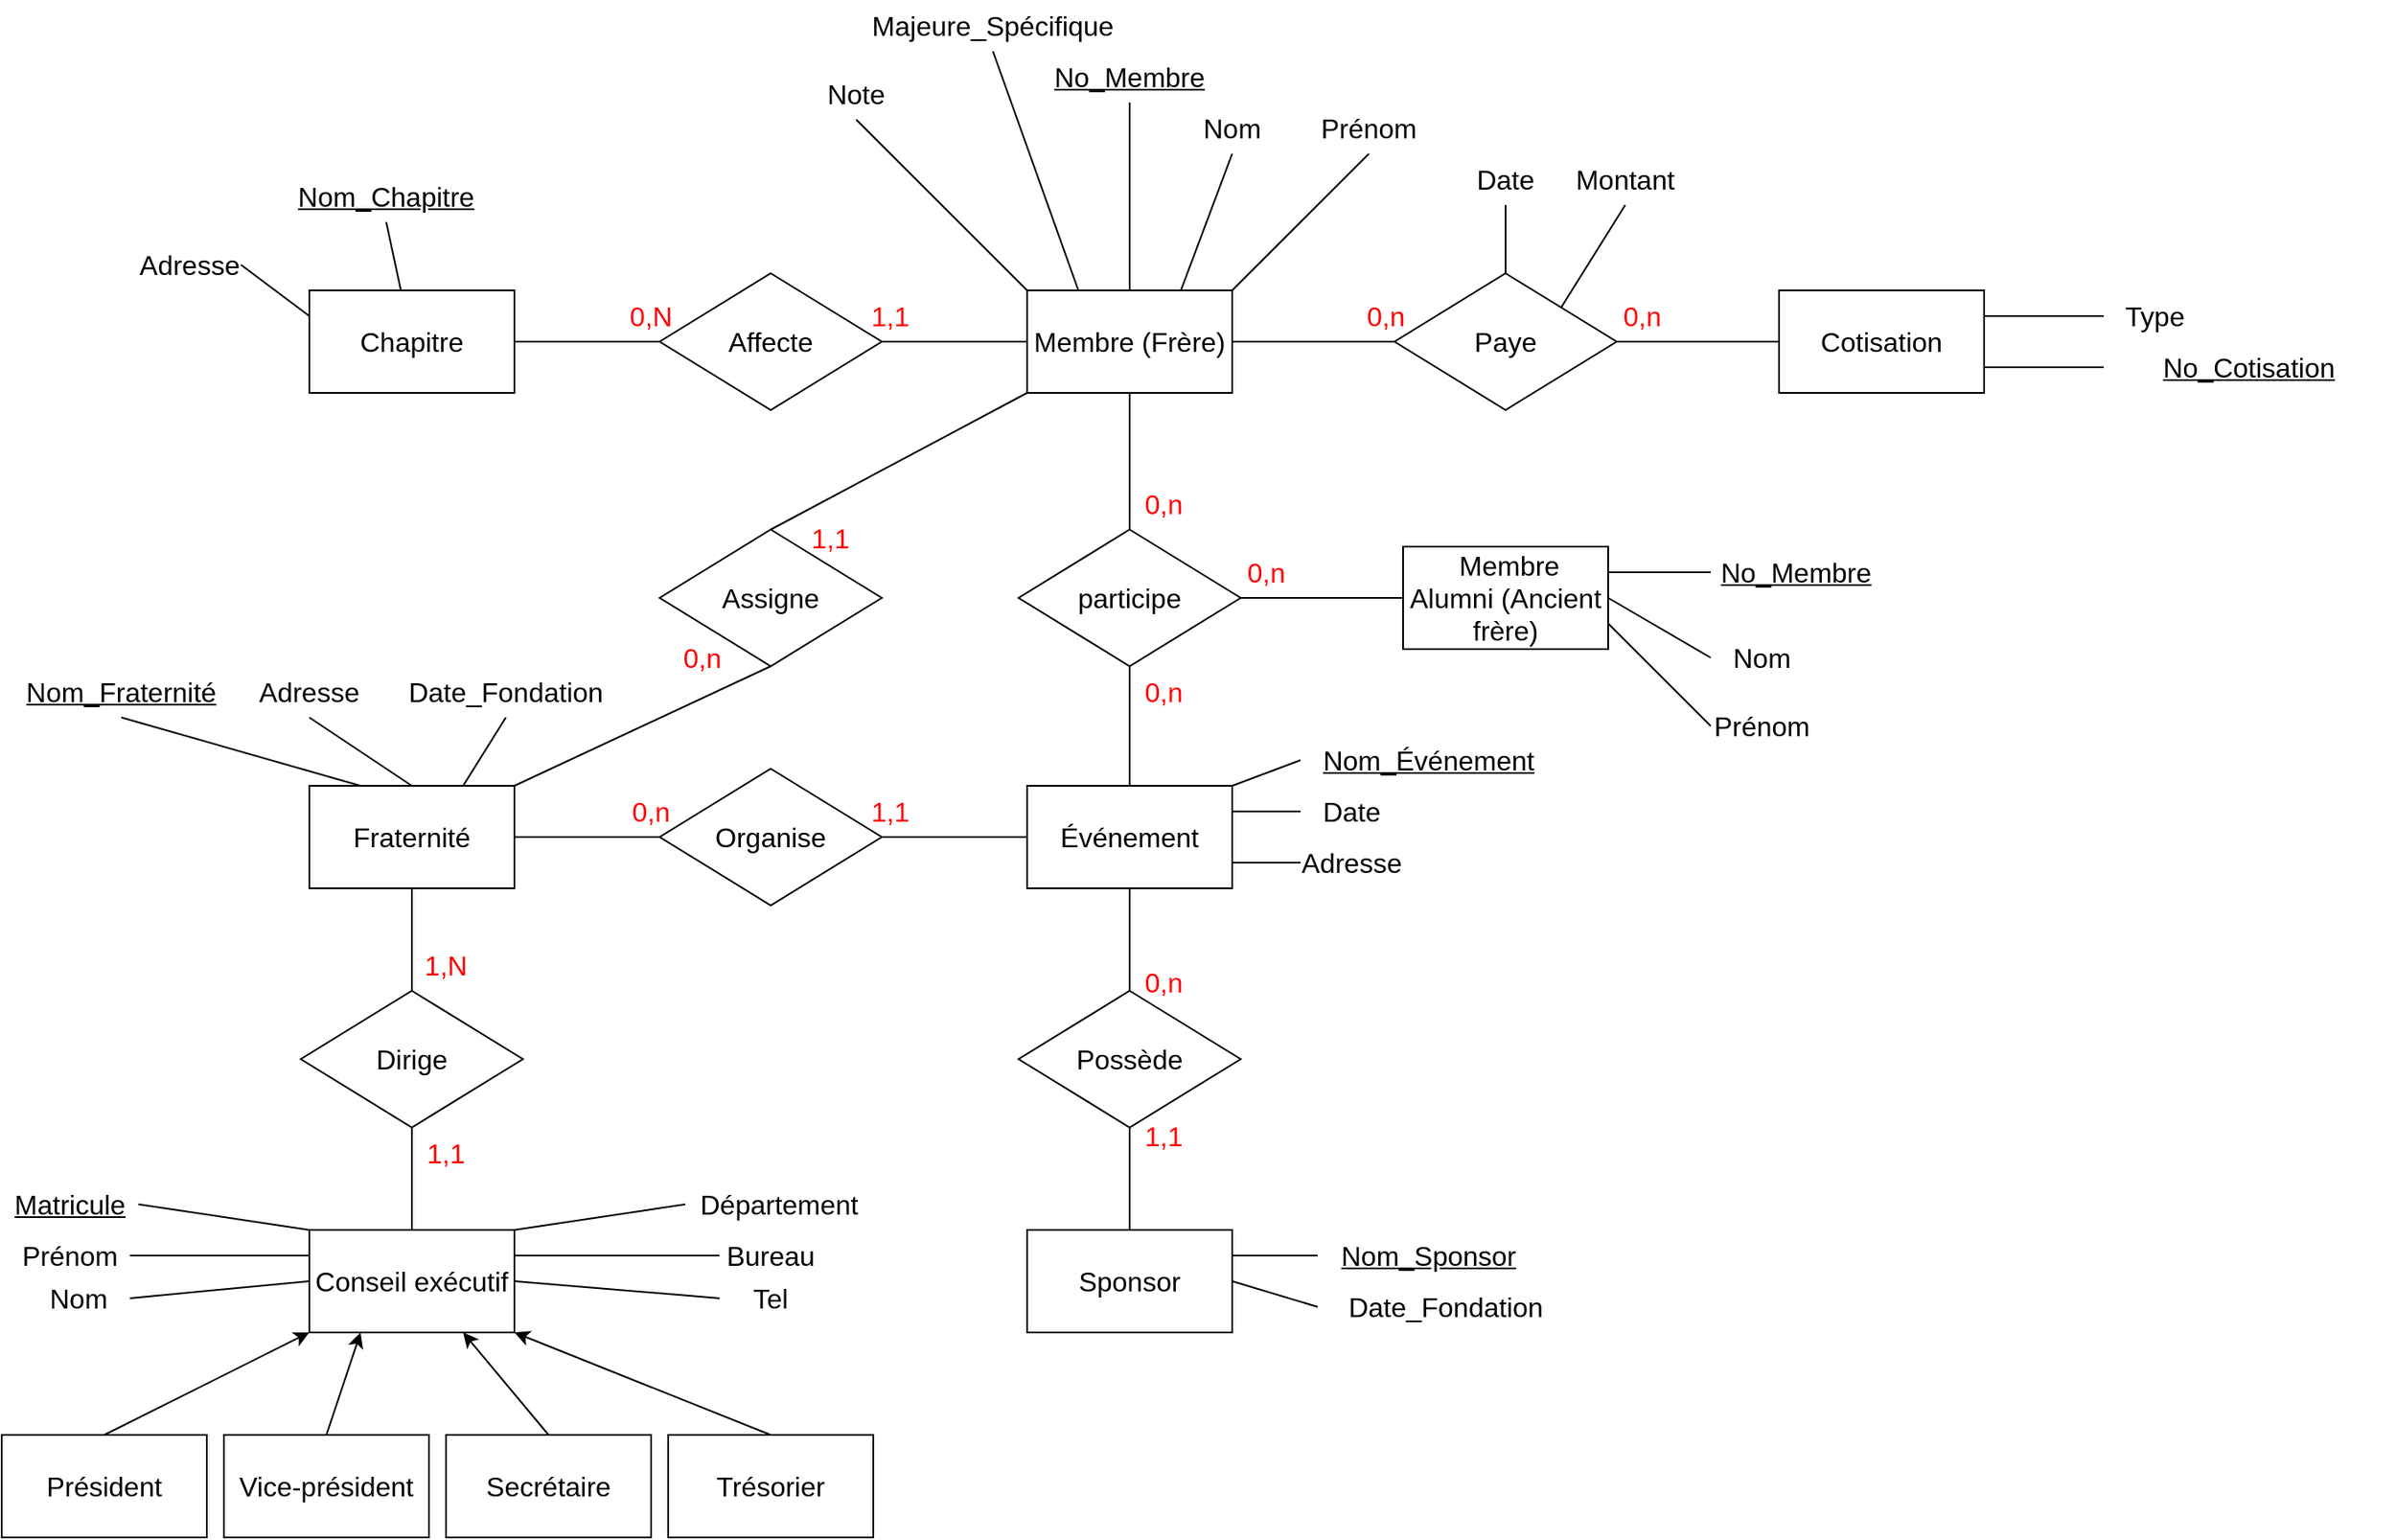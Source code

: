 <mxfile version="20.8.18" type="device"><diagram name="Page-1" id="v4g9vDA-5rgaDQs7GahN"><mxGraphModel dx="2250" dy="1757" grid="1" gridSize="10" guides="1" tooltips="1" connect="1" arrows="1" fold="1" page="1" pageScale="1" pageWidth="850" pageHeight="1100" math="0" shadow="0"><root><mxCell id="0"/><mxCell id="1" parent="0"/><mxCell id="2kBTxu0Meia4Q1Nm3gSJ-1" value="&lt;font style=&quot;font-size: 16px;&quot;&gt;Fraternité&lt;/font&gt;" style="rounded=0;whiteSpace=wrap;html=1;" parent="1" vertex="1"><mxGeometry x="150" y="250" width="120" height="60" as="geometry"/></mxCell><mxCell id="OoWHbzewXP988DlkV1PL-4" value="Conseil exécutif" style="rounded=0;whiteSpace=wrap;html=1;fontSize=16;" parent="1" vertex="1"><mxGeometry x="150" y="510" width="120" height="60" as="geometry"/></mxCell><mxCell id="OoWHbzewXP988DlkV1PL-5" value="Trésorier" style="rounded=0;whiteSpace=wrap;html=1;fontSize=16;" parent="1" vertex="1"><mxGeometry x="360" y="630" width="120" height="60" as="geometry"/></mxCell><mxCell id="OoWHbzewXP988DlkV1PL-6" value="Secrétaire" style="rounded=0;whiteSpace=wrap;html=1;fontSize=16;" parent="1" vertex="1"><mxGeometry x="230" y="630" width="120" height="60" as="geometry"/></mxCell><mxCell id="OoWHbzewXP988DlkV1PL-7" value="Vice-président" style="rounded=0;whiteSpace=wrap;html=1;fontSize=16;" parent="1" vertex="1"><mxGeometry x="100" y="630" width="120" height="60" as="geometry"/></mxCell><mxCell id="OoWHbzewXP988DlkV1PL-8" value="Président" style="rounded=0;whiteSpace=wrap;html=1;fontSize=16;" parent="1" vertex="1"><mxGeometry x="-30" y="630" width="120" height="60" as="geometry"/></mxCell><mxCell id="OoWHbzewXP988DlkV1PL-9" value="Chapitre" style="rounded=0;whiteSpace=wrap;html=1;fontSize=16;" parent="1" vertex="1"><mxGeometry x="150" y="-40" width="120" height="60" as="geometry"/></mxCell><mxCell id="OoWHbzewXP988DlkV1PL-10" value="Événement" style="rounded=0;whiteSpace=wrap;html=1;fontSize=16;" parent="1" vertex="1"><mxGeometry x="570" y="250" width="120" height="60" as="geometry"/></mxCell><mxCell id="OoWHbzewXP988DlkV1PL-11" value="Sponsor" style="rounded=0;whiteSpace=wrap;html=1;fontSize=16;" parent="1" vertex="1"><mxGeometry x="570" y="510" width="120" height="60" as="geometry"/></mxCell><mxCell id="OoWHbzewXP988DlkV1PL-12" value="Membre (Frère)" style="rounded=0;whiteSpace=wrap;html=1;fontSize=16;" parent="1" vertex="1"><mxGeometry x="570" y="-40" width="120" height="60" as="geometry"/></mxCell><mxCell id="OoWHbzewXP988DlkV1PL-13" value="&amp;nbsp;Membre&lt;br&gt;Alumni (Ancient frère)" style="rounded=0;whiteSpace=wrap;html=1;fontSize=16;" parent="1" vertex="1"><mxGeometry x="790" y="110" width="120" height="60" as="geometry"/></mxCell><mxCell id="OoWHbzewXP988DlkV1PL-14" value="Organise" style="rhombus;whiteSpace=wrap;html=1;fontSize=16;" parent="1" vertex="1"><mxGeometry x="355" y="240" width="130" height="80" as="geometry"/></mxCell><mxCell id="OoWHbzewXP988DlkV1PL-16" value="" style="endArrow=none;html=1;rounded=0;fontSize=16;exitX=1;exitY=0.5;exitDx=0;exitDy=0;entryX=0;entryY=0.5;entryDx=0;entryDy=0;" parent="1" source="2kBTxu0Meia4Q1Nm3gSJ-1" target="OoWHbzewXP988DlkV1PL-14" edge="1"><mxGeometry width="50" height="50" relative="1" as="geometry"><mxPoint x="400" y="390" as="sourcePoint"/><mxPoint x="450" y="340" as="targetPoint"/></mxGeometry></mxCell><mxCell id="OoWHbzewXP988DlkV1PL-17" value="" style="endArrow=none;html=1;rounded=0;fontSize=16;entryX=0;entryY=0.5;entryDx=0;entryDy=0;exitX=1;exitY=0.5;exitDx=0;exitDy=0;" parent="1" source="OoWHbzewXP988DlkV1PL-14" target="OoWHbzewXP988DlkV1PL-10" edge="1"><mxGeometry width="50" height="50" relative="1" as="geometry"><mxPoint x="400" y="390" as="sourcePoint"/><mxPoint x="450" y="340" as="targetPoint"/></mxGeometry></mxCell><mxCell id="OoWHbzewXP988DlkV1PL-18" value="participe" style="rhombus;whiteSpace=wrap;html=1;fontSize=16;" parent="1" vertex="1"><mxGeometry x="565" y="100" width="130" height="80" as="geometry"/></mxCell><mxCell id="OoWHbzewXP988DlkV1PL-19" value="" style="endArrow=none;html=1;rounded=0;fontSize=16;exitX=0.5;exitY=0;exitDx=0;exitDy=0;entryX=0.5;entryY=1;entryDx=0;entryDy=0;" parent="1" source="OoWHbzewXP988DlkV1PL-10" target="OoWHbzewXP988DlkV1PL-18" edge="1"><mxGeometry width="50" height="50" relative="1" as="geometry"><mxPoint x="400" y="190" as="sourcePoint"/><mxPoint x="450" y="140" as="targetPoint"/></mxGeometry></mxCell><mxCell id="OoWHbzewXP988DlkV1PL-20" value="" style="endArrow=none;html=1;rounded=0;fontSize=16;exitX=0.5;exitY=0;exitDx=0;exitDy=0;entryX=0.5;entryY=1;entryDx=0;entryDy=0;" parent="1" source="OoWHbzewXP988DlkV1PL-18" target="OoWHbzewXP988DlkV1PL-12" edge="1"><mxGeometry width="50" height="50" relative="1" as="geometry"><mxPoint x="400" y="190" as="sourcePoint"/><mxPoint x="450" y="140" as="targetPoint"/></mxGeometry></mxCell><mxCell id="OoWHbzewXP988DlkV1PL-21" value="" style="endArrow=none;html=1;rounded=0;fontSize=16;entryX=0;entryY=0.5;entryDx=0;entryDy=0;exitX=1;exitY=0.5;exitDx=0;exitDy=0;" parent="1" source="OoWHbzewXP988DlkV1PL-18" target="OoWHbzewXP988DlkV1PL-13" edge="1"><mxGeometry width="50" height="50" relative="1" as="geometry"><mxPoint x="400" y="180" as="sourcePoint"/><mxPoint x="450" y="130" as="targetPoint"/></mxGeometry></mxCell><mxCell id="OoWHbzewXP988DlkV1PL-22" value="Dirige" style="rhombus;whiteSpace=wrap;html=1;fontSize=16;" parent="1" vertex="1"><mxGeometry x="145" y="370" width="130" height="80" as="geometry"/></mxCell><mxCell id="OoWHbzewXP988DlkV1PL-23" value="" style="endArrow=none;html=1;rounded=0;fontSize=16;entryX=0.5;entryY=1;entryDx=0;entryDy=0;exitX=0.5;exitY=0;exitDx=0;exitDy=0;" parent="1" source="OoWHbzewXP988DlkV1PL-22" target="2kBTxu0Meia4Q1Nm3gSJ-1" edge="1"><mxGeometry width="50" height="50" relative="1" as="geometry"><mxPoint x="400" y="480" as="sourcePoint"/><mxPoint x="450" y="430" as="targetPoint"/></mxGeometry></mxCell><mxCell id="OoWHbzewXP988DlkV1PL-24" value="" style="endArrow=none;html=1;rounded=0;fontSize=16;entryX=0.5;entryY=1;entryDx=0;entryDy=0;exitX=0.5;exitY=0;exitDx=0;exitDy=0;" parent="1" source="OoWHbzewXP988DlkV1PL-4" target="OoWHbzewXP988DlkV1PL-22" edge="1"><mxGeometry width="50" height="50" relative="1" as="geometry"><mxPoint x="400" y="480" as="sourcePoint"/><mxPoint x="450" y="430" as="targetPoint"/></mxGeometry></mxCell><mxCell id="OoWHbzewXP988DlkV1PL-25" value="" style="endArrow=classic;html=1;rounded=0;fontSize=16;exitX=0.5;exitY=0;exitDx=0;exitDy=0;entryX=0;entryY=1;entryDx=0;entryDy=0;" parent="1" source="OoWHbzewXP988DlkV1PL-8" target="OoWHbzewXP988DlkV1PL-4" edge="1"><mxGeometry width="50" height="50" relative="1" as="geometry"><mxPoint x="400" y="680" as="sourcePoint"/><mxPoint x="450" y="630" as="targetPoint"/></mxGeometry></mxCell><mxCell id="OoWHbzewXP988DlkV1PL-26" value="" style="endArrow=classic;html=1;rounded=0;fontSize=16;exitX=0.5;exitY=0;exitDx=0;exitDy=0;entryX=0.25;entryY=1;entryDx=0;entryDy=0;" parent="1" source="OoWHbzewXP988DlkV1PL-7" target="OoWHbzewXP988DlkV1PL-4" edge="1"><mxGeometry width="50" height="50" relative="1" as="geometry"><mxPoint x="400" y="680" as="sourcePoint"/><mxPoint x="450" y="630" as="targetPoint"/></mxGeometry></mxCell><mxCell id="OoWHbzewXP988DlkV1PL-27" value="" style="endArrow=classic;html=1;rounded=0;fontSize=16;exitX=0.5;exitY=0;exitDx=0;exitDy=0;entryX=0.75;entryY=1;entryDx=0;entryDy=0;" parent="1" source="OoWHbzewXP988DlkV1PL-6" target="OoWHbzewXP988DlkV1PL-4" edge="1"><mxGeometry width="50" height="50" relative="1" as="geometry"><mxPoint x="400" y="680" as="sourcePoint"/><mxPoint x="450" y="630" as="targetPoint"/></mxGeometry></mxCell><mxCell id="OoWHbzewXP988DlkV1PL-28" value="" style="endArrow=classic;html=1;rounded=0;fontSize=16;exitX=0.5;exitY=0;exitDx=0;exitDy=0;entryX=1;entryY=1;entryDx=0;entryDy=0;" parent="1" source="OoWHbzewXP988DlkV1PL-5" target="OoWHbzewXP988DlkV1PL-4" edge="1"><mxGeometry width="50" height="50" relative="1" as="geometry"><mxPoint x="400" y="680" as="sourcePoint"/><mxPoint x="450" y="630" as="targetPoint"/></mxGeometry></mxCell><mxCell id="OoWHbzewXP988DlkV1PL-29" value="Affecte" style="rhombus;whiteSpace=wrap;html=1;fontSize=16;" parent="1" vertex="1"><mxGeometry x="355" y="-50" width="130" height="80" as="geometry"/></mxCell><mxCell id="OoWHbzewXP988DlkV1PL-30" value="" style="endArrow=none;html=1;rounded=0;fontSize=16;exitX=1;exitY=0.5;exitDx=0;exitDy=0;entryX=0;entryY=0.5;entryDx=0;entryDy=0;" parent="1" source="OoWHbzewXP988DlkV1PL-9" target="OoWHbzewXP988DlkV1PL-29" edge="1"><mxGeometry width="50" height="50" relative="1" as="geometry"><mxPoint x="400" y="180" as="sourcePoint"/><mxPoint x="450" y="130" as="targetPoint"/></mxGeometry></mxCell><mxCell id="OoWHbzewXP988DlkV1PL-31" value="" style="endArrow=none;html=1;rounded=0;fontSize=16;entryX=0;entryY=0.5;entryDx=0;entryDy=0;exitX=1;exitY=0.5;exitDx=0;exitDy=0;" parent="1" source="OoWHbzewXP988DlkV1PL-29" target="OoWHbzewXP988DlkV1PL-12" edge="1"><mxGeometry width="50" height="50" relative="1" as="geometry"><mxPoint x="400" y="180" as="sourcePoint"/><mxPoint x="450" y="130" as="targetPoint"/></mxGeometry></mxCell><mxCell id="OoWHbzewXP988DlkV1PL-32" value="Possède" style="rhombus;whiteSpace=wrap;html=1;fontSize=16;" parent="1" vertex="1"><mxGeometry x="565" y="370" width="130" height="80" as="geometry"/></mxCell><mxCell id="OoWHbzewXP988DlkV1PL-33" value="Paye" style="rhombus;whiteSpace=wrap;html=1;fontSize=16;" parent="1" vertex="1"><mxGeometry x="785" y="-50" width="130" height="80" as="geometry"/></mxCell><mxCell id="OoWHbzewXP988DlkV1PL-34" value="Cotisation" style="rounded=0;whiteSpace=wrap;html=1;fontSize=16;" parent="1" vertex="1"><mxGeometry x="1010" y="-40" width="120" height="60" as="geometry"/></mxCell><mxCell id="OoWHbzewXP988DlkV1PL-35" value="" style="endArrow=none;html=1;rounded=0;fontSize=16;entryX=1;entryY=0.5;entryDx=0;entryDy=0;exitX=0;exitY=0.5;exitDx=0;exitDy=0;" parent="1" source="OoWHbzewXP988DlkV1PL-33" target="OoWHbzewXP988DlkV1PL-12" edge="1"><mxGeometry width="50" height="50" relative="1" as="geometry"><mxPoint x="710" y="280" as="sourcePoint"/><mxPoint x="760" y="230" as="targetPoint"/></mxGeometry></mxCell><mxCell id="OoWHbzewXP988DlkV1PL-36" value="" style="endArrow=none;html=1;rounded=0;fontSize=16;entryX=0;entryY=0.5;entryDx=0;entryDy=0;exitX=1;exitY=0.5;exitDx=0;exitDy=0;" parent="1" source="OoWHbzewXP988DlkV1PL-33" target="OoWHbzewXP988DlkV1PL-34" edge="1"><mxGeometry width="50" height="50" relative="1" as="geometry"><mxPoint x="710" y="280" as="sourcePoint"/><mxPoint x="760" y="230" as="targetPoint"/></mxGeometry></mxCell><mxCell id="OoWHbzewXP988DlkV1PL-38" value="" style="endArrow=none;html=1;rounded=0;fontSize=16;exitX=0;exitY=1;exitDx=0;exitDy=0;entryX=0.5;entryY=0;entryDx=0;entryDy=0;" parent="1" source="OoWHbzewXP988DlkV1PL-12" target="OoWHbzewXP988DlkV1PL-39" edge="1"><mxGeometry width="50" height="50" relative="1" as="geometry"><mxPoint x="710" y="280" as="sourcePoint"/><mxPoint x="760" y="230" as="targetPoint"/></mxGeometry></mxCell><mxCell id="OoWHbzewXP988DlkV1PL-39" value="Assigne" style="rhombus;whiteSpace=wrap;html=1;fontSize=16;" parent="1" vertex="1"><mxGeometry x="355" y="100" width="130" height="80" as="geometry"/></mxCell><mxCell id="OoWHbzewXP988DlkV1PL-40" value="" style="endArrow=none;html=1;rounded=0;fontSize=16;exitX=1;exitY=0;exitDx=0;exitDy=0;entryX=0.5;entryY=1;entryDx=0;entryDy=0;" parent="1" source="2kBTxu0Meia4Q1Nm3gSJ-1" target="OoWHbzewXP988DlkV1PL-39" edge="1"><mxGeometry width="50" height="50" relative="1" as="geometry"><mxPoint x="710" y="280" as="sourcePoint"/><mxPoint x="760" y="230" as="targetPoint"/></mxGeometry></mxCell><mxCell id="OoWHbzewXP988DlkV1PL-42" value="" style="endArrow=none;html=1;rounded=0;fontSize=16;exitX=0.5;exitY=1;exitDx=0;exitDy=0;entryX=0.25;entryY=0;entryDx=0;entryDy=0;" parent="1" source="OoWHbzewXP988DlkV1PL-43" target="OoWHbzewXP988DlkV1PL-12" edge="1"><mxGeometry width="50" height="50" relative="1" as="geometry"><mxPoint x="260" y="140" as="sourcePoint"/><mxPoint x="360" y="140" as="targetPoint"/></mxGeometry></mxCell><mxCell id="OoWHbzewXP988DlkV1PL-43" value="Majeure_Spécifique" style="text;html=1;strokeColor=none;fillColor=none;align=center;verticalAlign=middle;whiteSpace=wrap;rounded=0;fontSize=16;" parent="1" vertex="1"><mxGeometry x="470" y="-210" width="160" height="30" as="geometry"/></mxCell><mxCell id="OoWHbzewXP988DlkV1PL-45" value="" style="endArrow=none;html=1;rounded=0;fontSize=16;entryX=0.5;entryY=1;entryDx=0;entryDy=0;exitX=0.5;exitY=0;exitDx=0;exitDy=0;" parent="1" source="OoWHbzewXP988DlkV1PL-32" target="OoWHbzewXP988DlkV1PL-10" edge="1"><mxGeometry width="50" height="50" relative="1" as="geometry"><mxPoint x="700" y="400" as="sourcePoint"/><mxPoint x="750" y="350" as="targetPoint"/></mxGeometry></mxCell><mxCell id="OoWHbzewXP988DlkV1PL-46" value="" style="endArrow=none;html=1;rounded=0;fontSize=16;entryX=0.5;entryY=1;entryDx=0;entryDy=0;exitX=0.5;exitY=0;exitDx=0;exitDy=0;" parent="1" source="OoWHbzewXP988DlkV1PL-11" target="OoWHbzewXP988DlkV1PL-32" edge="1"><mxGeometry width="50" height="50" relative="1" as="geometry"><mxPoint x="700" y="400" as="sourcePoint"/><mxPoint x="750" y="350" as="targetPoint"/></mxGeometry></mxCell><mxCell id="f_CAxd_Y71q6hcwjyuH1-4" value="Note" style="text;html=1;strokeColor=none;fillColor=none;align=center;verticalAlign=middle;whiteSpace=wrap;rounded=0;fontSize=16;" parent="1" vertex="1"><mxGeometry x="380" y="-170" width="180" height="30" as="geometry"/></mxCell><mxCell id="f_CAxd_Y71q6hcwjyuH1-5" value="" style="endArrow=none;html=1;rounded=0;fontSize=16;exitX=0.5;exitY=1;exitDx=0;exitDy=0;entryX=0;entryY=0;entryDx=0;entryDy=0;" parent="1" source="f_CAxd_Y71q6hcwjyuH1-4" target="OoWHbzewXP988DlkV1PL-12" edge="1"><mxGeometry width="50" height="50" relative="1" as="geometry"><mxPoint x="680" y="120" as="sourcePoint"/><mxPoint x="530" y="-90" as="targetPoint"/></mxGeometry></mxCell><mxCell id="f_CAxd_Y71q6hcwjyuH1-6" value="&lt;font color=&quot;#ff0000&quot;&gt;0,n&lt;/font&gt;" style="text;html=1;strokeColor=none;fillColor=none;align=center;verticalAlign=middle;whiteSpace=wrap;rounded=0;fontSize=16;" parent="1" vertex="1"><mxGeometry x="320" y="250" width="60" height="30" as="geometry"/></mxCell><mxCell id="f_CAxd_Y71q6hcwjyuH1-7" value="&lt;font color=&quot;#ff0000&quot;&gt;1,1&lt;/font&gt;" style="text;html=1;strokeColor=none;fillColor=none;align=center;verticalAlign=middle;whiteSpace=wrap;rounded=0;fontSize=16;" parent="1" vertex="1"><mxGeometry x="460" y="250" width="60" height="30" as="geometry"/></mxCell><mxCell id="f_CAxd_Y71q6hcwjyuH1-9" value="&lt;font color=&quot;#ff0000&quot;&gt;0,n&lt;/font&gt;" style="text;html=1;strokeColor=none;fillColor=none;align=center;verticalAlign=middle;whiteSpace=wrap;rounded=0;fontSize=16;" parent="1" vertex="1"><mxGeometry x="350" y="160" width="60" height="30" as="geometry"/></mxCell><mxCell id="f_CAxd_Y71q6hcwjyuH1-10" value="&lt;font color=&quot;#ff0000&quot;&gt;1,1&lt;/font&gt;" style="text;html=1;strokeColor=none;fillColor=none;align=center;verticalAlign=middle;whiteSpace=wrap;rounded=0;fontSize=16;" parent="1" vertex="1"><mxGeometry x="425" y="90" width="60" height="30" as="geometry"/></mxCell><mxCell id="f_CAxd_Y71q6hcwjyuH1-11" value="&lt;font color=&quot;#ff0000&quot;&gt;0,N&lt;/font&gt;" style="text;html=1;strokeColor=none;fillColor=none;align=center;verticalAlign=middle;whiteSpace=wrap;rounded=0;fontSize=16;" parent="1" vertex="1"><mxGeometry x="320" y="-40" width="60" height="30" as="geometry"/></mxCell><mxCell id="f_CAxd_Y71q6hcwjyuH1-12" value="&lt;font color=&quot;#ff0000&quot;&gt;1,1&lt;/font&gt;" style="text;html=1;strokeColor=none;fillColor=none;align=center;verticalAlign=middle;whiteSpace=wrap;rounded=0;fontSize=16;" parent="1" vertex="1"><mxGeometry x="460" y="-40" width="60" height="30" as="geometry"/></mxCell><mxCell id="f_CAxd_Y71q6hcwjyuH1-15" value="&lt;font color=&quot;#ff0000&quot;&gt;1,N&lt;/font&gt;" style="text;html=1;strokeColor=none;fillColor=none;align=center;verticalAlign=middle;whiteSpace=wrap;rounded=0;fontSize=16;" parent="1" vertex="1"><mxGeometry x="200" y="340" width="60" height="30" as="geometry"/></mxCell><mxCell id="f_CAxd_Y71q6hcwjyuH1-16" value="&lt;font color=&quot;#ff0000&quot;&gt;0,n&lt;/font&gt;" style="text;html=1;strokeColor=none;fillColor=none;align=center;verticalAlign=middle;whiteSpace=wrap;rounded=0;fontSize=16;" parent="1" vertex="1"><mxGeometry x="620" y="350" width="60" height="30" as="geometry"/></mxCell><mxCell id="f_CAxd_Y71q6hcwjyuH1-17" value="&lt;font color=&quot;#ff0000&quot;&gt;1,1&lt;/font&gt;" style="text;html=1;strokeColor=none;fillColor=none;align=center;verticalAlign=middle;whiteSpace=wrap;rounded=0;fontSize=16;" parent="1" vertex="1"><mxGeometry x="620" y="440" width="60" height="30" as="geometry"/></mxCell><mxCell id="f_CAxd_Y71q6hcwjyuH1-18" value="&lt;font color=&quot;#ff0000&quot;&gt;0,n&lt;/font&gt;" style="text;html=1;strokeColor=none;fillColor=none;align=center;verticalAlign=middle;whiteSpace=wrap;rounded=0;fontSize=16;" parent="1" vertex="1"><mxGeometry x="620" y="70" width="60" height="30" as="geometry"/></mxCell><mxCell id="f_CAxd_Y71q6hcwjyuH1-19" value="&lt;font color=&quot;#ff0000&quot;&gt;0,n&lt;/font&gt;" style="text;html=1;strokeColor=none;fillColor=none;align=center;verticalAlign=middle;whiteSpace=wrap;rounded=0;fontSize=16;" parent="1" vertex="1"><mxGeometry x="620" y="180" width="60" height="30" as="geometry"/></mxCell><mxCell id="f_CAxd_Y71q6hcwjyuH1-20" value="&lt;font color=&quot;#ff0000&quot;&gt;0,n&lt;/font&gt;" style="text;html=1;strokeColor=none;fillColor=none;align=center;verticalAlign=middle;whiteSpace=wrap;rounded=0;fontSize=16;" parent="1" vertex="1"><mxGeometry x="680" y="110" width="60" height="30" as="geometry"/></mxCell><mxCell id="f_CAxd_Y71q6hcwjyuH1-22" value="&lt;font color=&quot;#ff0000&quot;&gt;0,n&lt;/font&gt;" style="text;html=1;strokeColor=none;fillColor=none;align=center;verticalAlign=middle;whiteSpace=wrap;rounded=0;fontSize=16;" parent="1" vertex="1"><mxGeometry x="750" y="-40" width="60" height="30" as="geometry"/></mxCell><mxCell id="f_CAxd_Y71q6hcwjyuH1-23" value="&lt;font color=&quot;#ff0000&quot;&gt;0,n&lt;/font&gt;" style="text;html=1;strokeColor=none;fillColor=none;align=center;verticalAlign=middle;whiteSpace=wrap;rounded=0;fontSize=16;" parent="1" vertex="1"><mxGeometry x="900" y="-40" width="60" height="30" as="geometry"/></mxCell><mxCell id="f_CAxd_Y71q6hcwjyuH1-26" value="&lt;font color=&quot;#ff0000&quot;&gt;1,1&lt;/font&gt;" style="text;html=1;strokeColor=none;fillColor=none;align=center;verticalAlign=middle;whiteSpace=wrap;rounded=0;fontSize=16;" parent="1" vertex="1"><mxGeometry x="200" y="450" width="60" height="30" as="geometry"/></mxCell><mxCell id="f_CAxd_Y71q6hcwjyuH1-27" value="&lt;font color=&quot;#000000&quot;&gt;&lt;u&gt;No_Membre&lt;/u&gt;&lt;/font&gt;" style="text;html=1;strokeColor=none;fillColor=none;align=center;verticalAlign=middle;whiteSpace=wrap;rounded=0;fontSize=16;fontColor=#FF0000;" parent="1" vertex="1"><mxGeometry x="600" y="-180" width="60" height="30" as="geometry"/></mxCell><mxCell id="f_CAxd_Y71q6hcwjyuH1-28" value="&lt;font color=&quot;#000000&quot;&gt;&lt;u&gt;No_Membre&lt;/u&gt;&lt;/font&gt;" style="text;html=1;strokeColor=none;fillColor=none;align=center;verticalAlign=middle;whiteSpace=wrap;rounded=0;fontSize=16;fontColor=#FF0000;" parent="1" vertex="1"><mxGeometry x="970" y="110" width="100" height="30" as="geometry"/></mxCell><mxCell id="f_CAxd_Y71q6hcwjyuH1-30" value="&lt;font color=&quot;#000000&quot;&gt;Nom&lt;/font&gt;" style="text;html=1;strokeColor=none;fillColor=none;align=center;verticalAlign=middle;whiteSpace=wrap;rounded=0;fontSize=16;fontColor=#FF0000;" parent="1" vertex="1"><mxGeometry x="660" y="-150" width="60" height="30" as="geometry"/></mxCell><mxCell id="f_CAxd_Y71q6hcwjyuH1-31" value="&lt;font color=&quot;#000000&quot;&gt;Nom&lt;/font&gt;" style="text;html=1;strokeColor=none;fillColor=none;align=center;verticalAlign=middle;whiteSpace=wrap;rounded=0;fontSize=16;fontColor=#FF0000;" parent="1" vertex="1"><mxGeometry x="970" y="160" width="60" height="30" as="geometry"/></mxCell><mxCell id="f_CAxd_Y71q6hcwjyuH1-32" value="&lt;font color=&quot;#000000&quot;&gt;Prénom&lt;/font&gt;" style="text;html=1;strokeColor=none;fillColor=none;align=center;verticalAlign=middle;whiteSpace=wrap;rounded=0;fontSize=16;fontColor=#FF0000;" parent="1" vertex="1"><mxGeometry x="740" y="-150" width="60" height="30" as="geometry"/></mxCell><mxCell id="f_CAxd_Y71q6hcwjyuH1-34" value="&lt;font color=&quot;#000000&quot;&gt;Prénom&lt;/font&gt;" style="text;html=1;strokeColor=none;fillColor=none;align=center;verticalAlign=middle;whiteSpace=wrap;rounded=0;fontSize=16;fontColor=#FF0000;" parent="1" vertex="1"><mxGeometry x="970" y="200" width="60" height="30" as="geometry"/></mxCell><mxCell id="f_CAxd_Y71q6hcwjyuH1-35" value="Montant" style="text;html=1;strokeColor=none;fillColor=none;align=center;verticalAlign=middle;whiteSpace=wrap;rounded=0;fontSize=16;fontColor=#000000;" parent="1" vertex="1"><mxGeometry x="880" y="-120" width="80" height="30" as="geometry"/></mxCell><mxCell id="f_CAxd_Y71q6hcwjyuH1-37" value="&lt;font color=&quot;#000000&quot;&gt;Date&lt;/font&gt;" style="text;html=1;strokeColor=none;fillColor=none;align=center;verticalAlign=middle;whiteSpace=wrap;rounded=0;fontSize=16;fontColor=#FF0000;" parent="1" vertex="1"><mxGeometry x="820" y="-120" width="60" height="30" as="geometry"/></mxCell><mxCell id="f_CAxd_Y71q6hcwjyuH1-38" value="&lt;font color=&quot;#000000&quot;&gt;Date&lt;/font&gt;" style="text;html=1;strokeColor=none;fillColor=none;align=center;verticalAlign=middle;whiteSpace=wrap;rounded=0;fontSize=16;fontColor=#FF0000;" parent="1" vertex="1"><mxGeometry x="730" y="250" width="60" height="30" as="geometry"/></mxCell><mxCell id="f_CAxd_Y71q6hcwjyuH1-39" value="Adresse" style="text;html=1;strokeColor=none;fillColor=none;align=center;verticalAlign=middle;whiteSpace=wrap;rounded=0;fontSize=16;fontColor=#000000;" parent="1" vertex="1"><mxGeometry x="730" y="280" width="60" height="30" as="geometry"/></mxCell><mxCell id="f_CAxd_Y71q6hcwjyuH1-40" value="&lt;u&gt;Nom_Sponsor&lt;/u&gt;" style="text;html=1;strokeColor=none;fillColor=none;align=center;verticalAlign=middle;whiteSpace=wrap;rounded=0;fontSize=16;fontColor=#000000;" parent="1" vertex="1"><mxGeometry x="740" y="510" width="130" height="30" as="geometry"/></mxCell><mxCell id="f_CAxd_Y71q6hcwjyuH1-41" value="" style="endArrow=none;html=1;rounded=0;fontSize=16;fontColor=#000000;entryX=0;entryY=0.5;entryDx=0;entryDy=0;exitX=1;exitY=0.25;exitDx=0;exitDy=0;" parent="1" source="OoWHbzewXP988DlkV1PL-13" target="f_CAxd_Y71q6hcwjyuH1-28" edge="1"><mxGeometry width="50" height="50" relative="1" as="geometry"><mxPoint x="680" y="290" as="sourcePoint"/><mxPoint x="730" y="240" as="targetPoint"/></mxGeometry></mxCell><mxCell id="f_CAxd_Y71q6hcwjyuH1-42" value="" style="endArrow=none;html=1;rounded=0;fontSize=16;fontColor=#000000;entryX=0;entryY=0.5;entryDx=0;entryDy=0;exitX=1;exitY=0.5;exitDx=0;exitDy=0;" parent="1" source="OoWHbzewXP988DlkV1PL-13" target="f_CAxd_Y71q6hcwjyuH1-31" edge="1"><mxGeometry width="50" height="50" relative="1" as="geometry"><mxPoint x="680" y="290" as="sourcePoint"/><mxPoint x="730" y="240" as="targetPoint"/></mxGeometry></mxCell><mxCell id="f_CAxd_Y71q6hcwjyuH1-43" value="" style="endArrow=none;html=1;rounded=0;fontSize=16;fontColor=#000000;entryX=0;entryY=0.5;entryDx=0;entryDy=0;exitX=1;exitY=0.75;exitDx=0;exitDy=0;" parent="1" source="OoWHbzewXP988DlkV1PL-13" target="f_CAxd_Y71q6hcwjyuH1-34" edge="1"><mxGeometry width="50" height="50" relative="1" as="geometry"><mxPoint x="680" y="290" as="sourcePoint"/><mxPoint x="730" y="240" as="targetPoint"/></mxGeometry></mxCell><mxCell id="f_CAxd_Y71q6hcwjyuH1-44" value="" style="endArrow=none;html=1;rounded=0;fontSize=16;fontColor=#000000;entryX=0.5;entryY=1;entryDx=0;entryDy=0;exitX=1;exitY=0;exitDx=0;exitDy=0;" parent="1" source="OoWHbzewXP988DlkV1PL-33" target="f_CAxd_Y71q6hcwjyuH1-35" edge="1"><mxGeometry width="50" height="50" relative="1" as="geometry"><mxPoint x="680" y="290" as="sourcePoint"/><mxPoint x="730" y="240" as="targetPoint"/></mxGeometry></mxCell><mxCell id="f_CAxd_Y71q6hcwjyuH1-45" value="" style="endArrow=none;html=1;rounded=0;fontSize=16;fontColor=#000000;entryX=0.5;entryY=1;entryDx=0;entryDy=0;exitX=0.5;exitY=0;exitDx=0;exitDy=0;" parent="1" source="OoWHbzewXP988DlkV1PL-33" target="f_CAxd_Y71q6hcwjyuH1-37" edge="1"><mxGeometry width="50" height="50" relative="1" as="geometry"><mxPoint x="680" y="290" as="sourcePoint"/><mxPoint x="730" y="240" as="targetPoint"/></mxGeometry></mxCell><mxCell id="f_CAxd_Y71q6hcwjyuH1-47" value="" style="endArrow=none;html=1;rounded=0;fontSize=16;fontColor=#000000;entryX=0.5;entryY=1;entryDx=0;entryDy=0;exitX=0.5;exitY=0;exitDx=0;exitDy=0;" parent="1" source="OoWHbzewXP988DlkV1PL-12" target="f_CAxd_Y71q6hcwjyuH1-27" edge="1"><mxGeometry width="50" height="50" relative="1" as="geometry"><mxPoint x="600" y="-40" as="sourcePoint"/><mxPoint x="730" y="240" as="targetPoint"/></mxGeometry></mxCell><mxCell id="f_CAxd_Y71q6hcwjyuH1-48" value="" style="endArrow=none;html=1;rounded=0;fontSize=16;fontColor=#000000;entryX=0.5;entryY=1;entryDx=0;entryDy=0;exitX=0.75;exitY=0;exitDx=0;exitDy=0;" parent="1" source="OoWHbzewXP988DlkV1PL-12" target="f_CAxd_Y71q6hcwjyuH1-30" edge="1"><mxGeometry width="50" height="50" relative="1" as="geometry"><mxPoint x="680" y="290" as="sourcePoint"/><mxPoint x="730" y="240" as="targetPoint"/></mxGeometry></mxCell><mxCell id="f_CAxd_Y71q6hcwjyuH1-49" value="" style="endArrow=none;html=1;rounded=0;fontSize=16;fontColor=#000000;entryX=0.5;entryY=1;entryDx=0;entryDy=0;exitX=1;exitY=0;exitDx=0;exitDy=0;" parent="1" source="OoWHbzewXP988DlkV1PL-12" target="f_CAxd_Y71q6hcwjyuH1-32" edge="1"><mxGeometry width="50" height="50" relative="1" as="geometry"><mxPoint x="680" y="290" as="sourcePoint"/><mxPoint x="730" y="240" as="targetPoint"/></mxGeometry></mxCell><mxCell id="f_CAxd_Y71q6hcwjyuH1-50" value="&lt;font color=&quot;#000000&quot;&gt;&lt;u&gt;Nom_Événement&lt;/u&gt;&lt;/font&gt;" style="text;html=1;strokeColor=none;fillColor=none;align=center;verticalAlign=middle;whiteSpace=wrap;rounded=0;fontSize=16;fontColor=#FF0000;" parent="1" vertex="1"><mxGeometry x="730" y="220" width="150" height="30" as="geometry"/></mxCell><mxCell id="f_CAxd_Y71q6hcwjyuH1-51" value="" style="endArrow=none;html=1;rounded=0;fontSize=16;fontColor=#000000;exitX=1;exitY=0;exitDx=0;exitDy=0;entryX=0;entryY=0.5;entryDx=0;entryDy=0;" parent="1" source="OoWHbzewXP988DlkV1PL-10" target="f_CAxd_Y71q6hcwjyuH1-50" edge="1"><mxGeometry width="50" height="50" relative="1" as="geometry"><mxPoint x="680" y="290" as="sourcePoint"/><mxPoint x="730" y="240" as="targetPoint"/></mxGeometry></mxCell><mxCell id="f_CAxd_Y71q6hcwjyuH1-52" value="" style="endArrow=none;html=1;rounded=0;fontSize=16;fontColor=#000000;exitX=1;exitY=0.25;exitDx=0;exitDy=0;entryX=0;entryY=0.5;entryDx=0;entryDy=0;" parent="1" source="OoWHbzewXP988DlkV1PL-10" target="f_CAxd_Y71q6hcwjyuH1-38" edge="1"><mxGeometry width="50" height="50" relative="1" as="geometry"><mxPoint x="680" y="290" as="sourcePoint"/><mxPoint x="730" y="240" as="targetPoint"/></mxGeometry></mxCell><mxCell id="f_CAxd_Y71q6hcwjyuH1-53" value="" style="endArrow=none;html=1;rounded=0;fontSize=16;fontColor=#000000;exitX=1;exitY=0.75;exitDx=0;exitDy=0;entryX=0;entryY=0.5;entryDx=0;entryDy=0;" parent="1" source="OoWHbzewXP988DlkV1PL-10" target="f_CAxd_Y71q6hcwjyuH1-39" edge="1"><mxGeometry width="50" height="50" relative="1" as="geometry"><mxPoint x="680" y="290" as="sourcePoint"/><mxPoint x="730" y="240" as="targetPoint"/></mxGeometry></mxCell><mxCell id="f_CAxd_Y71q6hcwjyuH1-54" value="" style="endArrow=none;html=1;rounded=0;fontSize=16;fontColor=#000000;exitX=1;exitY=0.25;exitDx=0;exitDy=0;entryX=0;entryY=0.5;entryDx=0;entryDy=0;" parent="1" source="OoWHbzewXP988DlkV1PL-11" target="f_CAxd_Y71q6hcwjyuH1-40" edge="1"><mxGeometry width="50" height="50" relative="1" as="geometry"><mxPoint x="680" y="290" as="sourcePoint"/><mxPoint x="730" y="240" as="targetPoint"/></mxGeometry></mxCell><mxCell id="f_CAxd_Y71q6hcwjyuH1-56" value="&lt;u&gt;Nom_Chapitre&lt;/u&gt;" style="text;html=1;strokeColor=none;fillColor=none;align=center;verticalAlign=middle;whiteSpace=wrap;rounded=0;fontSize=16;fontColor=#000000;" parent="1" vertex="1"><mxGeometry x="130" y="-110" width="130" height="30" as="geometry"/></mxCell><mxCell id="f_CAxd_Y71q6hcwjyuH1-57" value="" style="endArrow=none;html=1;rounded=0;fontSize=16;fontColor=#000000;entryX=0.5;entryY=1;entryDx=0;entryDy=0;" parent="1" source="OoWHbzewXP988DlkV1PL-9" target="f_CAxd_Y71q6hcwjyuH1-56" edge="1"><mxGeometry width="50" height="50" relative="1" as="geometry"><mxPoint x="680" y="270" as="sourcePoint"/><mxPoint x="730" y="220" as="targetPoint"/></mxGeometry></mxCell><mxCell id="f_CAxd_Y71q6hcwjyuH1-58" value="&lt;u&gt;Nom_Fraternité&lt;/u&gt;" style="text;html=1;strokeColor=none;fillColor=none;align=center;verticalAlign=middle;whiteSpace=wrap;rounded=0;fontSize=16;fontColor=#000000;" parent="1" vertex="1"><mxGeometry x="-25" y="180" width="130" height="30" as="geometry"/></mxCell><mxCell id="f_CAxd_Y71q6hcwjyuH1-60" value="Adresse" style="text;html=1;strokeColor=none;fillColor=none;align=center;verticalAlign=middle;whiteSpace=wrap;rounded=0;fontSize=16;fontColor=#000000;" parent="1" vertex="1"><mxGeometry x="120" y="180" width="60" height="30" as="geometry"/></mxCell><mxCell id="f_CAxd_Y71q6hcwjyuH1-61" value="Date_Fondation" style="text;html=1;strokeColor=none;fillColor=none;align=center;verticalAlign=middle;whiteSpace=wrap;rounded=0;fontSize=16;fontColor=#000000;" parent="1" vertex="1"><mxGeometry x="190" y="180" width="150" height="30" as="geometry"/></mxCell><mxCell id="f_CAxd_Y71q6hcwjyuH1-62" value="" style="endArrow=none;html=1;rounded=0;fontSize=16;fontColor=#000000;entryX=0.5;entryY=1;entryDx=0;entryDy=0;exitX=0.25;exitY=0;exitDx=0;exitDy=0;" parent="1" source="2kBTxu0Meia4Q1Nm3gSJ-1" target="f_CAxd_Y71q6hcwjyuH1-58" edge="1"><mxGeometry width="50" height="50" relative="1" as="geometry"><mxPoint x="680" y="260" as="sourcePoint"/><mxPoint x="730" y="210" as="targetPoint"/></mxGeometry></mxCell><mxCell id="f_CAxd_Y71q6hcwjyuH1-63" value="" style="endArrow=none;html=1;rounded=0;fontSize=16;fontColor=#000000;entryX=0.5;entryY=1;entryDx=0;entryDy=0;exitX=0.5;exitY=0;exitDx=0;exitDy=0;" parent="1" source="2kBTxu0Meia4Q1Nm3gSJ-1" target="f_CAxd_Y71q6hcwjyuH1-60" edge="1"><mxGeometry width="50" height="50" relative="1" as="geometry"><mxPoint x="680" y="260" as="sourcePoint"/><mxPoint x="730" y="210" as="targetPoint"/></mxGeometry></mxCell><mxCell id="f_CAxd_Y71q6hcwjyuH1-65" value="" style="endArrow=none;html=1;rounded=0;fontSize=16;fontColor=#000000;entryX=0.5;entryY=1;entryDx=0;entryDy=0;exitX=0.75;exitY=0;exitDx=0;exitDy=0;" parent="1" source="2kBTxu0Meia4Q1Nm3gSJ-1" target="f_CAxd_Y71q6hcwjyuH1-61" edge="1"><mxGeometry width="50" height="50" relative="1" as="geometry"><mxPoint x="680" y="260" as="sourcePoint"/><mxPoint x="730" y="210" as="targetPoint"/></mxGeometry></mxCell><mxCell id="f_CAxd_Y71q6hcwjyuH1-66" value="&lt;u&gt;No_Cotisation&lt;/u&gt;" style="text;html=1;strokeColor=none;fillColor=none;align=center;verticalAlign=middle;whiteSpace=wrap;rounded=0;fontSize=16;fontColor=#000000;" parent="1" vertex="1"><mxGeometry x="1200" y="-10" width="170" height="30" as="geometry"/></mxCell><mxCell id="f_CAxd_Y71q6hcwjyuH1-67" value="" style="endArrow=none;html=1;rounded=0;fontSize=16;fontColor=#000000;entryX=0;entryY=0.5;entryDx=0;entryDy=0;exitX=1;exitY=0.75;exitDx=0;exitDy=0;" parent="1" source="OoWHbzewXP988DlkV1PL-34" target="f_CAxd_Y71q6hcwjyuH1-66" edge="1"><mxGeometry width="50" height="50" relative="1" as="geometry"><mxPoint x="680" y="230" as="sourcePoint"/><mxPoint x="730" y="180" as="targetPoint"/></mxGeometry></mxCell><mxCell id="f_CAxd_Y71q6hcwjyuH1-71" value="&lt;u&gt;Matricule&lt;/u&gt;" style="text;html=1;strokeColor=none;fillColor=none;align=center;verticalAlign=middle;whiteSpace=wrap;rounded=0;fontSize=16;fontColor=#000000;" parent="1" vertex="1"><mxGeometry x="-30" y="480" width="80" height="30" as="geometry"/></mxCell><mxCell id="f_CAxd_Y71q6hcwjyuH1-72" value="Département" style="text;html=1;strokeColor=none;fillColor=none;align=center;verticalAlign=middle;whiteSpace=wrap;rounded=0;fontSize=16;fontColor=#000000;" parent="1" vertex="1"><mxGeometry x="370" y="480" width="110" height="30" as="geometry"/></mxCell><mxCell id="f_CAxd_Y71q6hcwjyuH1-74" value="" style="endArrow=none;html=1;rounded=0;fontSize=16;fontColor=#000000;exitX=1;exitY=0;exitDx=0;exitDy=0;entryX=0;entryY=0.5;entryDx=0;entryDy=0;" parent="1" source="OoWHbzewXP988DlkV1PL-4" target="f_CAxd_Y71q6hcwjyuH1-72" edge="1"><mxGeometry width="50" height="50" relative="1" as="geometry"><mxPoint x="680" y="560" as="sourcePoint"/><mxPoint x="730" y="510" as="targetPoint"/></mxGeometry></mxCell><mxCell id="f_CAxd_Y71q6hcwjyuH1-75" value="" style="endArrow=none;html=1;rounded=0;fontSize=16;fontColor=#000000;exitX=1;exitY=0.5;exitDx=0;exitDy=0;entryX=0;entryY=0;entryDx=0;entryDy=0;" parent="1" source="f_CAxd_Y71q6hcwjyuH1-71" target="OoWHbzewXP988DlkV1PL-4" edge="1"><mxGeometry width="50" height="50" relative="1" as="geometry"><mxPoint x="680" y="560" as="sourcePoint"/><mxPoint x="730" y="510" as="targetPoint"/></mxGeometry></mxCell><mxCell id="f_CAxd_Y71q6hcwjyuH1-77" value="&lt;font color=&quot;#000000&quot;&gt;Nom&lt;/font&gt;" style="text;html=1;strokeColor=none;fillColor=none;align=center;verticalAlign=middle;whiteSpace=wrap;rounded=0;fontSize=16;fontColor=#FF0000;" parent="1" vertex="1"><mxGeometry x="-15" y="535" width="60" height="30" as="geometry"/></mxCell><mxCell id="f_CAxd_Y71q6hcwjyuH1-78" value="&lt;font color=&quot;#000000&quot;&gt;Prénom&lt;/font&gt;" style="text;html=1;strokeColor=none;fillColor=none;align=center;verticalAlign=middle;whiteSpace=wrap;rounded=0;fontSize=16;fontColor=#FF0000;" parent="1" vertex="1"><mxGeometry x="-25" y="510" width="70" height="30" as="geometry"/></mxCell><mxCell id="f_CAxd_Y71q6hcwjyuH1-80" value="" style="endArrow=none;html=1;rounded=0;fontSize=16;fontColor=#000000;exitX=1;exitY=0.5;exitDx=0;exitDy=0;entryX=0;entryY=0.25;entryDx=0;entryDy=0;" parent="1" source="f_CAxd_Y71q6hcwjyuH1-78" target="OoWHbzewXP988DlkV1PL-4" edge="1"><mxGeometry width="50" height="50" relative="1" as="geometry"><mxPoint x="680" y="560" as="sourcePoint"/><mxPoint x="730" y="510" as="targetPoint"/></mxGeometry></mxCell><mxCell id="f_CAxd_Y71q6hcwjyuH1-81" value="" style="endArrow=none;html=1;rounded=0;fontSize=16;fontColor=#000000;exitX=1;exitY=0.5;exitDx=0;exitDy=0;entryX=0;entryY=0.5;entryDx=0;entryDy=0;" parent="1" source="f_CAxd_Y71q6hcwjyuH1-77" target="OoWHbzewXP988DlkV1PL-4" edge="1"><mxGeometry width="50" height="50" relative="1" as="geometry"><mxPoint x="680" y="560" as="sourcePoint"/><mxPoint x="730" y="510" as="targetPoint"/></mxGeometry></mxCell><mxCell id="f_CAxd_Y71q6hcwjyuH1-86" value="Bureau" style="text;html=1;strokeColor=none;fillColor=none;align=center;verticalAlign=middle;whiteSpace=wrap;rounded=0;fontSize=16;fontColor=#000000;" parent="1" vertex="1"><mxGeometry x="390" y="510" width="60" height="30" as="geometry"/></mxCell><mxCell id="f_CAxd_Y71q6hcwjyuH1-91" value="" style="endArrow=none;html=1;rounded=0;fontSize=16;fontColor=#000000;exitX=1;exitY=0.25;exitDx=0;exitDy=0;entryX=0;entryY=0.5;entryDx=0;entryDy=0;" parent="1" source="OoWHbzewXP988DlkV1PL-4" target="f_CAxd_Y71q6hcwjyuH1-86" edge="1"><mxGeometry width="50" height="50" relative="1" as="geometry"><mxPoint x="680" y="730" as="sourcePoint"/><mxPoint x="730" y="680" as="targetPoint"/></mxGeometry></mxCell><mxCell id="f_CAxd_Y71q6hcwjyuH1-94" value="Tel" style="text;html=1;strokeColor=none;fillColor=none;align=center;verticalAlign=middle;whiteSpace=wrap;rounded=0;fontSize=16;fontColor=#000000;" parent="1" vertex="1"><mxGeometry x="390" y="535" width="60" height="30" as="geometry"/></mxCell><mxCell id="f_CAxd_Y71q6hcwjyuH1-95" value="" style="endArrow=none;html=1;rounded=0;fontSize=16;fontColor=#000000;exitX=1;exitY=0.5;exitDx=0;exitDy=0;entryX=0;entryY=0.5;entryDx=0;entryDy=0;" parent="1" source="OoWHbzewXP988DlkV1PL-4" target="f_CAxd_Y71q6hcwjyuH1-94" edge="1"><mxGeometry width="50" height="50" relative="1" as="geometry"><mxPoint x="680" y="560" as="sourcePoint"/><mxPoint x="730" y="510" as="targetPoint"/></mxGeometry></mxCell><mxCell id="f_CAxd_Y71q6hcwjyuH1-96" value="Date_Fondation" style="text;html=1;strokeColor=none;fillColor=none;align=center;verticalAlign=middle;whiteSpace=wrap;rounded=0;fontSize=16;fontColor=#000000;" parent="1" vertex="1"><mxGeometry x="740" y="540" width="150" height="30" as="geometry"/></mxCell><mxCell id="f_CAxd_Y71q6hcwjyuH1-97" value="" style="endArrow=none;html=1;rounded=0;fontSize=16;fontColor=#000000;entryX=0;entryY=0.5;entryDx=0;entryDy=0;exitX=1;exitY=0.5;exitDx=0;exitDy=0;" parent="1" source="OoWHbzewXP988DlkV1PL-11" target="f_CAxd_Y71q6hcwjyuH1-96" edge="1"><mxGeometry width="50" height="50" relative="1" as="geometry"><mxPoint x="680" y="400" as="sourcePoint"/><mxPoint x="730" y="350" as="targetPoint"/></mxGeometry></mxCell><mxCell id="juD-OZz88xxy5_fMhGt3-1" value="&lt;font style=&quot;font-size: 16px;&quot;&gt;Type&lt;/font&gt;" style="text;html=1;strokeColor=none;fillColor=none;align=center;verticalAlign=middle;whiteSpace=wrap;rounded=0;" vertex="1" parent="1"><mxGeometry x="1200" y="-40" width="60" height="30" as="geometry"/></mxCell><mxCell id="juD-OZz88xxy5_fMhGt3-2" value="" style="endArrow=none;html=1;rounded=0;exitX=1;exitY=0.25;exitDx=0;exitDy=0;entryX=0;entryY=0.5;entryDx=0;entryDy=0;" edge="1" parent="1" source="OoWHbzewXP988DlkV1PL-34" target="juD-OZz88xxy5_fMhGt3-1"><mxGeometry width="50" height="50" relative="1" as="geometry"><mxPoint x="590" y="140" as="sourcePoint"/><mxPoint x="640" y="90" as="targetPoint"/></mxGeometry></mxCell><mxCell id="juD-OZz88xxy5_fMhGt3-4" value="Adresse" style="text;html=1;strokeColor=none;fillColor=none;align=center;verticalAlign=middle;whiteSpace=wrap;rounded=0;fontSize=16;" vertex="1" parent="1"><mxGeometry x="50" y="-70" width="60" height="30" as="geometry"/></mxCell><mxCell id="juD-OZz88xxy5_fMhGt3-5" value="" style="endArrow=none;html=1;rounded=0;fontSize=16;entryX=1;entryY=0.5;entryDx=0;entryDy=0;exitX=0;exitY=0.25;exitDx=0;exitDy=0;" edge="1" parent="1" source="OoWHbzewXP988DlkV1PL-9" target="juD-OZz88xxy5_fMhGt3-4"><mxGeometry width="50" height="50" relative="1" as="geometry"><mxPoint x="590" y="130" as="sourcePoint"/><mxPoint x="640" y="80" as="targetPoint"/></mxGeometry></mxCell></root></mxGraphModel></diagram></mxfile>